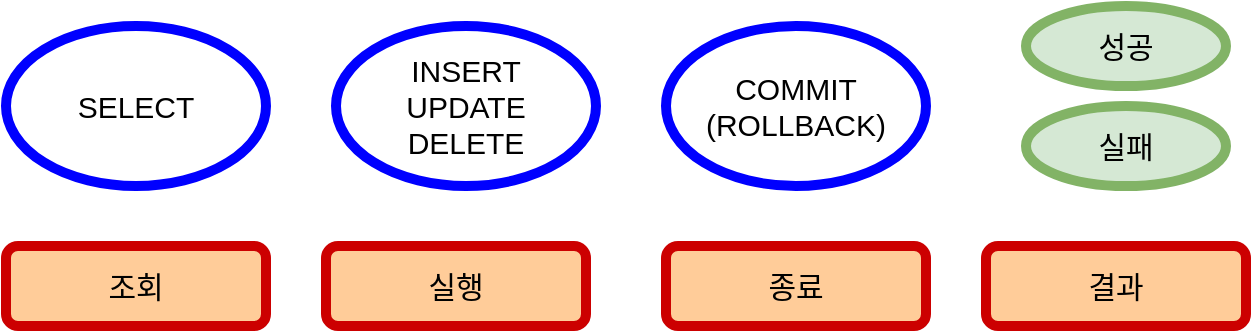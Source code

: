 <mxfile version="13.9.9" type="device"><diagram id="bgrWYtHVI-Gjbm8ku6Hq" name="페이지-1"><mxGraphModel dx="1086" dy="806" grid="1" gridSize="10" guides="1" tooltips="1" connect="1" arrows="1" fold="1" page="1" pageScale="1" pageWidth="827" pageHeight="1169" math="0" shadow="0"><root><mxCell id="0"/><mxCell id="1" parent="0"/><mxCell id="8oNSy1NQ-ITXNBXvReH2-1" value="SELECT" style="ellipse;whiteSpace=wrap;html=1;strokeColor=#0000FF;fillColor=none;fontSize=15;strokeWidth=5;" vertex="1" parent="1"><mxGeometry x="60" y="50" width="130" height="80" as="geometry"/></mxCell><mxCell id="8oNSy1NQ-ITXNBXvReH2-2" value="INSERT&lt;br style=&quot;font-size: 15px;&quot;&gt;UPDATE&lt;br style=&quot;font-size: 15px;&quot;&gt;DELETE" style="ellipse;whiteSpace=wrap;html=1;strokeColor=#0000FF;fillColor=none;fontSize=15;strokeWidth=5;" vertex="1" parent="1"><mxGeometry x="225" y="50" width="130" height="80" as="geometry"/></mxCell><mxCell id="8oNSy1NQ-ITXNBXvReH2-3" value="조회" style="rounded=1;whiteSpace=wrap;html=1;strokeColor=#CC0000;fillColor=#FFCC99;fontSize=15;strokeWidth=5;" vertex="1" parent="1"><mxGeometry x="60" y="160" width="130" height="40" as="geometry"/></mxCell><mxCell id="8oNSy1NQ-ITXNBXvReH2-4" value="실행" style="rounded=1;whiteSpace=wrap;html=1;strokeColor=#CC0000;fillColor=#FFCC99;fontSize=15;strokeWidth=5;" vertex="1" parent="1"><mxGeometry x="220" y="160" width="130" height="40" as="geometry"/></mxCell><mxCell id="8oNSy1NQ-ITXNBXvReH2-5" value="COMMIT&lt;br&gt;(ROLLBACK)" style="ellipse;whiteSpace=wrap;html=1;strokeColor=#0000FF;fillColor=none;fontSize=15;strokeWidth=5;" vertex="1" parent="1"><mxGeometry x="390" y="50" width="130" height="80" as="geometry"/></mxCell><mxCell id="8oNSy1NQ-ITXNBXvReH2-6" value="종료" style="rounded=1;whiteSpace=wrap;html=1;strokeColor=#CC0000;fillColor=#FFCC99;fontSize=15;strokeWidth=5;" vertex="1" parent="1"><mxGeometry x="390" y="160" width="130" height="40" as="geometry"/></mxCell><mxCell id="8oNSy1NQ-ITXNBXvReH2-7" value="성공" style="ellipse;whiteSpace=wrap;html=1;strokeColor=#82b366;fillColor=#d5e8d4;fontSize=15;strokeWidth=5;" vertex="1" parent="1"><mxGeometry x="570" y="40" width="100" height="40" as="geometry"/></mxCell><mxCell id="8oNSy1NQ-ITXNBXvReH2-8" value="실패" style="ellipse;whiteSpace=wrap;html=1;strokeColor=#82b366;fillColor=#d5e8d4;fontSize=15;strokeWidth=5;" vertex="1" parent="1"><mxGeometry x="570" y="90" width="100" height="40" as="geometry"/></mxCell><mxCell id="8oNSy1NQ-ITXNBXvReH2-9" value="결과" style="rounded=1;whiteSpace=wrap;html=1;strokeColor=#CC0000;fillColor=#FFCC99;fontSize=15;strokeWidth=5;" vertex="1" parent="1"><mxGeometry x="550" y="160" width="130" height="40" as="geometry"/></mxCell></root></mxGraphModel></diagram></mxfile>